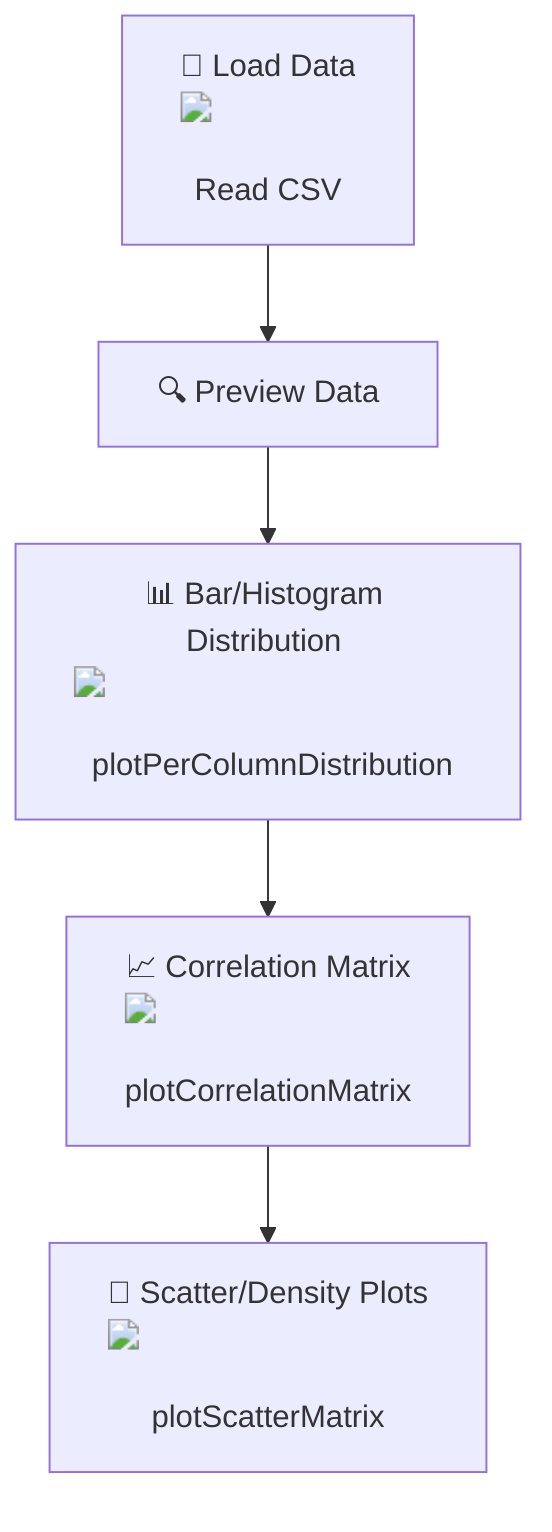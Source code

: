 flowchart TD
    A["📂 Load Data <img src='file.svg' /> <br/> Read CSV"] --> B["🔍 Preview Data"]
    B --> C["📊 Bar/Histogram Distribution <img src='dummy_plots/hist_template.svg' /> <br/> plotPerColumnDistribution"]
    C --> D["📈 Correlation Matrix <img src='dummy_plots/barplot_template.svg' /> <br/> plotCorrelationMatrix"]
    D --> E["🔗 Scatter/Density Plots <img src='dummy_plots/scatter_plot_template.svg' /> <br/> plotScatterMatrix"]